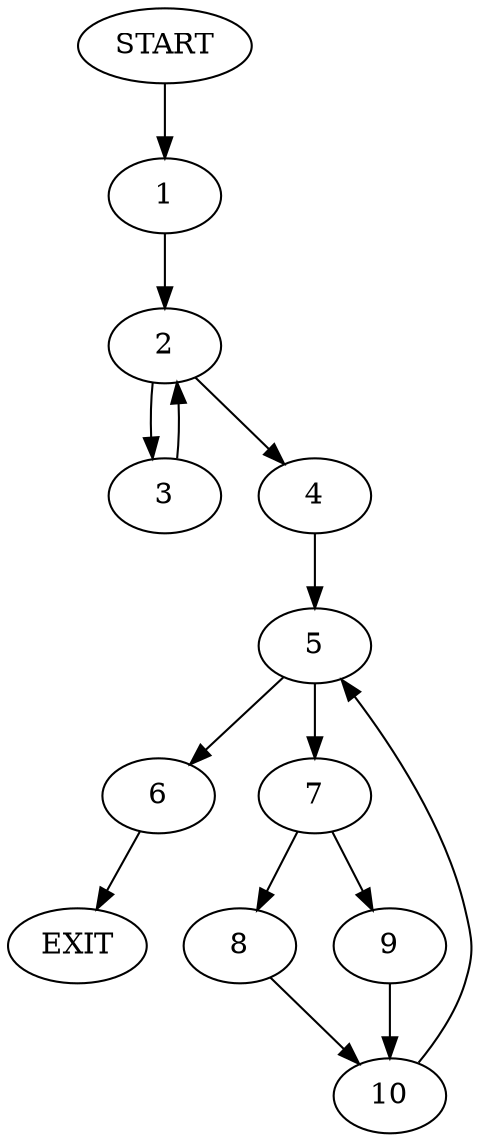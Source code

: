 digraph {
0 [label="START"]
11 [label="EXIT"]
0 -> 1
1 -> 2
2 -> 3
2 -> 4
4 -> 5
3 -> 2
5 -> 6
5 -> 7
7 -> 8
7 -> 9
6 -> 11
9 -> 10
8 -> 10
10 -> 5
}
